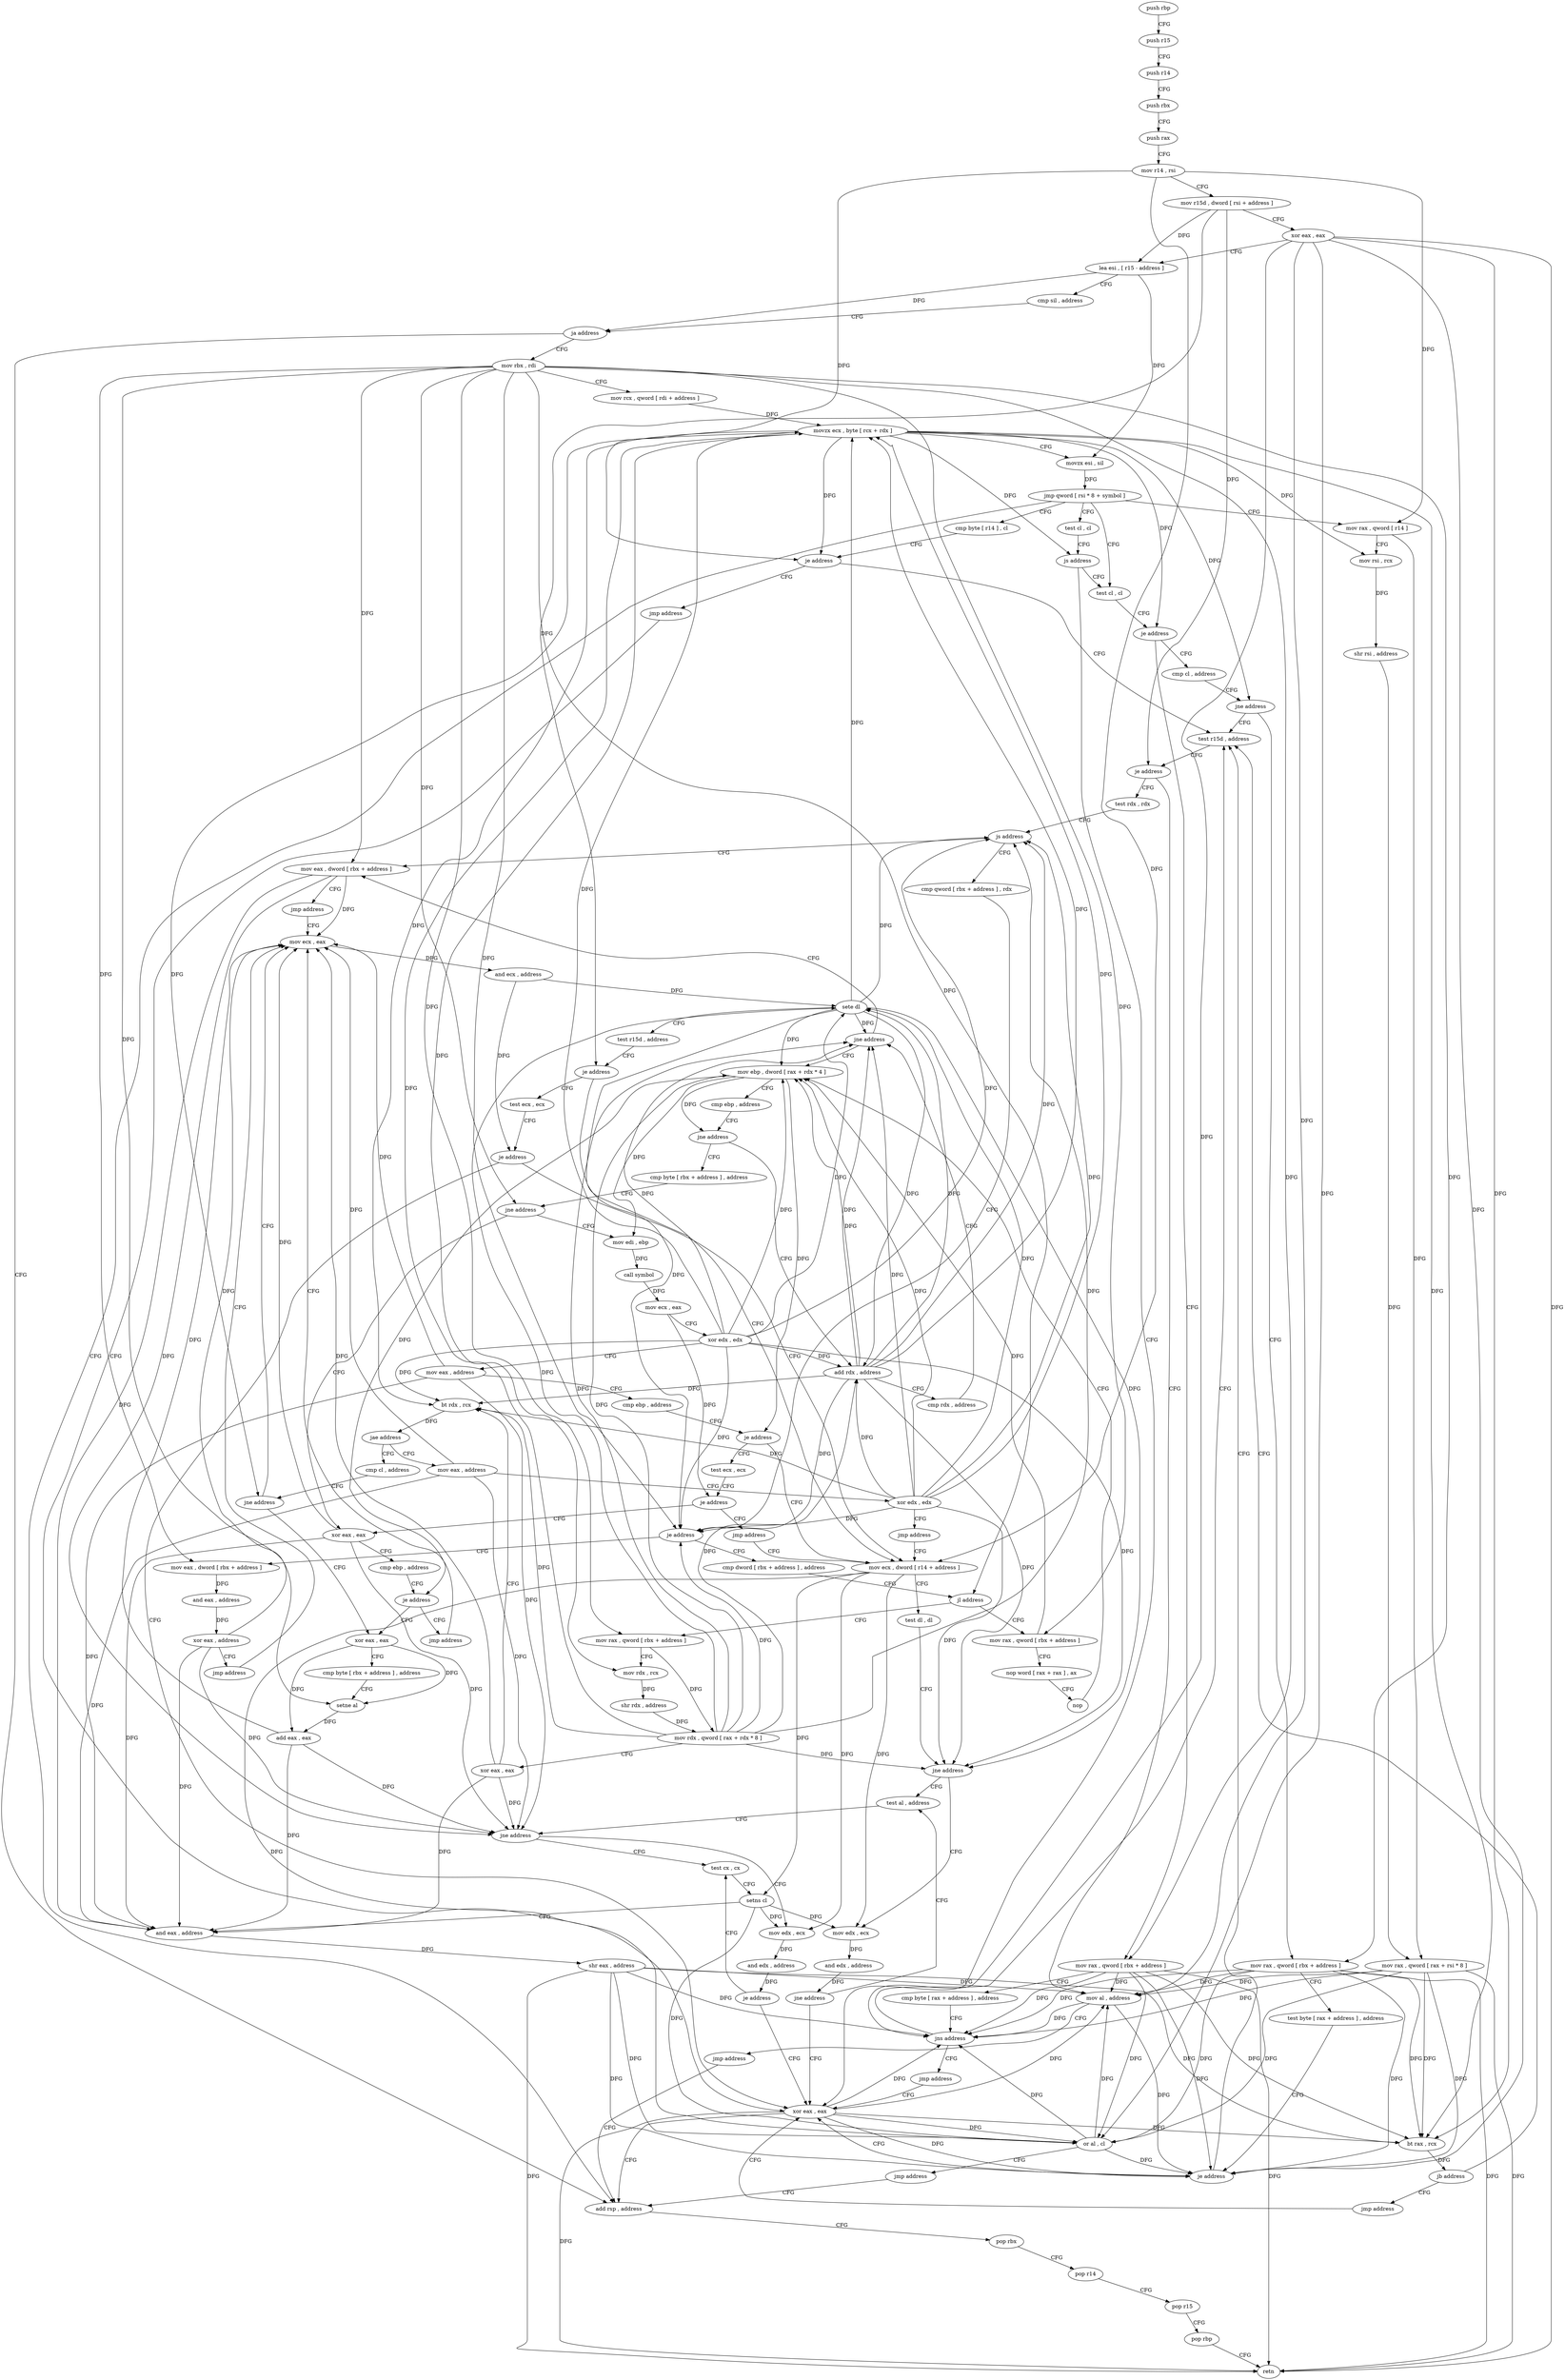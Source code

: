 digraph "func" {
"4374608" [label = "push rbp" ]
"4374609" [label = "push r15" ]
"4374611" [label = "push r14" ]
"4374613" [label = "push rbx" ]
"4374614" [label = "push rax" ]
"4374615" [label = "mov r14 , rsi" ]
"4374618" [label = "mov r15d , dword [ rsi + address ]" ]
"4374622" [label = "xor eax , eax" ]
"4374624" [label = "lea esi , [ r15 - address ]" ]
"4374628" [label = "cmp sil , address" ]
"4374632" [label = "ja address" ]
"4374963" [label = "add rsp , address" ]
"4374638" [label = "mov rbx , rdi" ]
"4374967" [label = "pop rbx" ]
"4374968" [label = "pop r14" ]
"4374970" [label = "pop r15" ]
"4374972" [label = "pop rbp" ]
"4374973" [label = "retn" ]
"4374641" [label = "mov rcx , qword [ rdi + address ]" ]
"4374645" [label = "movzx ecx , byte [ rcx + rdx ]" ]
"4374649" [label = "movzx esi , sil" ]
"4374653" [label = "jmp qword [ rsi * 8 + symbol ]" ]
"4374660" [label = "cmp byte [ r14 ] , cl" ]
"4374670" [label = "mov rax , qword [ r14 ]" ]
"4374695" [label = "test cl , cl" ]
"4374703" [label = "test cl , cl" ]
"4374663" [label = "je address" ]
"4374736" [label = "test r15d , address" ]
"4374665" [label = "jmp address" ]
"4374673" [label = "mov rsi , rcx" ]
"4374676" [label = "shr rsi , address" ]
"4374680" [label = "mov rax , qword [ rax + rsi * 8 ]" ]
"4374684" [label = "bt rax , rcx" ]
"4374688" [label = "jb address" ]
"4374690" [label = "jmp address" ]
"4374697" [label = "js address" ]
"4374961" [label = "xor eax , eax" ]
"4374705" [label = "je address" ]
"4374849" [label = "mov rax , qword [ rbx + address ]" ]
"4374711" [label = "cmp cl , address" ]
"4374743" [label = "je address" ]
"4374807" [label = "mov al , address" ]
"4374745" [label = "test rdx , rdx" ]
"4374856" [label = "cmp byte [ rax + address ] , address" ]
"4374863" [label = "jns address" ]
"4374869" [label = "jmp address" ]
"4374714" [label = "jne address" ]
"4374716" [label = "mov rax , qword [ rbx + address ]" ]
"4374809" [label = "jmp address" ]
"4374748" [label = "js address" ]
"4374802" [label = "mov eax , dword [ rbx + address ]" ]
"4374750" [label = "cmp qword [ rbx + address ] , rdx" ]
"4374723" [label = "test byte [ rax + address ] , address" ]
"4374730" [label = "je address" ]
"4374805" [label = "jmp address" ]
"4374908" [label = "mov ecx , eax" ]
"4374754" [label = "je address" ]
"4374990" [label = "mov eax , dword [ rbx + address ]" ]
"4374760" [label = "cmp dword [ rbx + address ] , address" ]
"4374910" [label = "and ecx , address" ]
"4374913" [label = "sete dl" ]
"4374916" [label = "test r15d , address" ]
"4374923" [label = "je address" ]
"4374929" [label = "mov ecx , dword [ r14 + address ]" ]
"4374925" [label = "test ecx , ecx" ]
"4374996" [label = "and eax , address" ]
"4374999" [label = "xor eax , address" ]
"4375002" [label = "jmp address" ]
"4374767" [label = "jl address" ]
"4374814" [label = "mov rax , qword [ rbx + address ]" ]
"4374769" [label = "mov rax , qword [ rbx + address ]" ]
"4374933" [label = "test dl , dl" ]
"4374935" [label = "jne address" ]
"4374947" [label = "test al , address" ]
"4374937" [label = "mov edx , ecx" ]
"4374927" [label = "je address" ]
"4374821" [label = "mov rdx , rcx" ]
"4374824" [label = "shr rdx , address" ]
"4374828" [label = "mov rdx , qword [ rax + rdx * 8 ]" ]
"4374832" [label = "xor eax , eax" ]
"4374834" [label = "bt rdx , rcx" ]
"4374838" [label = "jae address" ]
"4374889" [label = "cmp cl , address" ]
"4374840" [label = "mov eax , address" ]
"4374773" [label = "nop word [ rax + rax ] , ax" ]
"4374783" [label = "nop" ]
"4374784" [label = "mov ebp , dword [ rax + rdx * 4 ]" ]
"4374949" [label = "jne address" ]
"4374974" [label = "test cx , cx" ]
"4374951" [label = "mov edx , ecx" ]
"4374939" [label = "and edx , address" ]
"4374945" [label = "jne address" ]
"4374892" [label = "jne address" ]
"4374894" [label = "xor eax , eax" ]
"4374845" [label = "xor edx , edx" ]
"4374847" [label = "jmp address" ]
"4374871" [label = "cmp byte [ rbx + address ] , address" ]
"4374878" [label = "jne address" ]
"4375004" [label = "mov edi , ebp" ]
"4374880" [label = "xor eax , eax" ]
"4374792" [label = "add rdx , address" ]
"4374796" [label = "cmp rdx , address" ]
"4374800" [label = "jne address" ]
"4374977" [label = "setns cl" ]
"4374980" [label = "and eax , address" ]
"4374983" [label = "shr eax , address" ]
"4374986" [label = "or al , cl" ]
"4374988" [label = "jmp address" ]
"4374953" [label = "and edx , address" ]
"4374959" [label = "je address" ]
"4374896" [label = "cmp byte [ rbx + address ] , address" ]
"4374903" [label = "setne al" ]
"4374906" [label = "add eax , eax" ]
"4375006" [label = "call symbol" ]
"4375011" [label = "mov ecx , eax" ]
"4375013" [label = "xor edx , edx" ]
"4375015" [label = "mov eax , address" ]
"4375020" [label = "cmp ebp , address" ]
"4375023" [label = "je address" ]
"4375025" [label = "test ecx , ecx" ]
"4374882" [label = "cmp ebp , address" ]
"4374885" [label = "je address" ]
"4374887" [label = "jmp address" ]
"4374787" [label = "cmp ebp , address" ]
"4374790" [label = "jne address" ]
"4375027" [label = "je address" ]
"4375033" [label = "jmp address" ]
"4374608" -> "4374609" [ label = "CFG" ]
"4374609" -> "4374611" [ label = "CFG" ]
"4374611" -> "4374613" [ label = "CFG" ]
"4374613" -> "4374614" [ label = "CFG" ]
"4374614" -> "4374615" [ label = "CFG" ]
"4374615" -> "4374618" [ label = "CFG" ]
"4374615" -> "4374663" [ label = "DFG" ]
"4374615" -> "4374670" [ label = "DFG" ]
"4374615" -> "4374929" [ label = "DFG" ]
"4374618" -> "4374622" [ label = "CFG" ]
"4374618" -> "4374624" [ label = "DFG" ]
"4374618" -> "4374743" [ label = "DFG" ]
"4374618" -> "4374923" [ label = "DFG" ]
"4374622" -> "4374624" [ label = "CFG" ]
"4374622" -> "4374973" [ label = "DFG" ]
"4374622" -> "4374684" [ label = "DFG" ]
"4374622" -> "4374863" [ label = "DFG" ]
"4374622" -> "4374807" [ label = "DFG" ]
"4374622" -> "4374730" [ label = "DFG" ]
"4374622" -> "4374986" [ label = "DFG" ]
"4374624" -> "4374628" [ label = "CFG" ]
"4374624" -> "4374632" [ label = "DFG" ]
"4374624" -> "4374649" [ label = "DFG" ]
"4374628" -> "4374632" [ label = "CFG" ]
"4374632" -> "4374963" [ label = "CFG" ]
"4374632" -> "4374638" [ label = "CFG" ]
"4374963" -> "4374967" [ label = "CFG" ]
"4374638" -> "4374641" [ label = "CFG" ]
"4374638" -> "4374849" [ label = "DFG" ]
"4374638" -> "4374716" [ label = "DFG" ]
"4374638" -> "4374802" [ label = "DFG" ]
"4374638" -> "4374754" [ label = "DFG" ]
"4374638" -> "4374990" [ label = "DFG" ]
"4374638" -> "4374767" [ label = "DFG" ]
"4374638" -> "4374814" [ label = "DFG" ]
"4374638" -> "4374769" [ label = "DFG" ]
"4374638" -> "4374903" [ label = "DFG" ]
"4374638" -> "4374878" [ label = "DFG" ]
"4374967" -> "4374968" [ label = "CFG" ]
"4374968" -> "4374970" [ label = "CFG" ]
"4374970" -> "4374972" [ label = "CFG" ]
"4374972" -> "4374973" [ label = "CFG" ]
"4374641" -> "4374645" [ label = "DFG" ]
"4374645" -> "4374649" [ label = "CFG" ]
"4374645" -> "4374663" [ label = "DFG" ]
"4374645" -> "4374673" [ label = "DFG" ]
"4374645" -> "4374684" [ label = "DFG" ]
"4374645" -> "4374697" [ label = "DFG" ]
"4374645" -> "4374705" [ label = "DFG" ]
"4374645" -> "4374714" [ label = "DFG" ]
"4374645" -> "4374821" [ label = "DFG" ]
"4374645" -> "4374834" [ label = "DFG" ]
"4374645" -> "4374892" [ label = "DFG" ]
"4374649" -> "4374653" [ label = "DFG" ]
"4374653" -> "4374660" [ label = "CFG" ]
"4374653" -> "4374670" [ label = "CFG" ]
"4374653" -> "4374695" [ label = "CFG" ]
"4374653" -> "4374703" [ label = "CFG" ]
"4374653" -> "4374963" [ label = "CFG" ]
"4374660" -> "4374663" [ label = "CFG" ]
"4374670" -> "4374673" [ label = "CFG" ]
"4374670" -> "4374680" [ label = "DFG" ]
"4374695" -> "4374697" [ label = "CFG" ]
"4374703" -> "4374705" [ label = "CFG" ]
"4374663" -> "4374736" [ label = "CFG" ]
"4374663" -> "4374665" [ label = "CFG" ]
"4374736" -> "4374743" [ label = "CFG" ]
"4374665" -> "4374961" [ label = "CFG" ]
"4374673" -> "4374676" [ label = "DFG" ]
"4374676" -> "4374680" [ label = "DFG" ]
"4374680" -> "4374684" [ label = "DFG" ]
"4374680" -> "4374973" [ label = "DFG" ]
"4374680" -> "4374863" [ label = "DFG" ]
"4374680" -> "4374807" [ label = "DFG" ]
"4374680" -> "4374730" [ label = "DFG" ]
"4374680" -> "4374986" [ label = "DFG" ]
"4374684" -> "4374688" [ label = "DFG" ]
"4374688" -> "4374736" [ label = "CFG" ]
"4374688" -> "4374690" [ label = "CFG" ]
"4374690" -> "4374961" [ label = "CFG" ]
"4374697" -> "4374961" [ label = "CFG" ]
"4374697" -> "4374703" [ label = "CFG" ]
"4374961" -> "4374963" [ label = "CFG" ]
"4374961" -> "4374973" [ label = "DFG" ]
"4374961" -> "4374684" [ label = "DFG" ]
"4374961" -> "4374863" [ label = "DFG" ]
"4374961" -> "4374807" [ label = "DFG" ]
"4374961" -> "4374730" [ label = "DFG" ]
"4374961" -> "4374986" [ label = "DFG" ]
"4374705" -> "4374849" [ label = "CFG" ]
"4374705" -> "4374711" [ label = "CFG" ]
"4374849" -> "4374856" [ label = "CFG" ]
"4374849" -> "4374973" [ label = "DFG" ]
"4374849" -> "4374684" [ label = "DFG" ]
"4374849" -> "4374863" [ label = "DFG" ]
"4374849" -> "4374807" [ label = "DFG" ]
"4374849" -> "4374730" [ label = "DFG" ]
"4374849" -> "4374986" [ label = "DFG" ]
"4374711" -> "4374714" [ label = "CFG" ]
"4374743" -> "4374807" [ label = "CFG" ]
"4374743" -> "4374745" [ label = "CFG" ]
"4374807" -> "4374809" [ label = "CFG" ]
"4374807" -> "4374863" [ label = "DFG" ]
"4374807" -> "4374730" [ label = "DFG" ]
"4374745" -> "4374748" [ label = "CFG" ]
"4374856" -> "4374863" [ label = "CFG" ]
"4374863" -> "4374736" [ label = "CFG" ]
"4374863" -> "4374869" [ label = "CFG" ]
"4374869" -> "4374961" [ label = "CFG" ]
"4374714" -> "4374736" [ label = "CFG" ]
"4374714" -> "4374716" [ label = "CFG" ]
"4374716" -> "4374723" [ label = "CFG" ]
"4374716" -> "4374863" [ label = "DFG" ]
"4374716" -> "4374807" [ label = "DFG" ]
"4374716" -> "4374973" [ label = "DFG" ]
"4374716" -> "4374684" [ label = "DFG" ]
"4374716" -> "4374730" [ label = "DFG" ]
"4374716" -> "4374986" [ label = "DFG" ]
"4374809" -> "4374963" [ label = "CFG" ]
"4374748" -> "4374802" [ label = "CFG" ]
"4374748" -> "4374750" [ label = "CFG" ]
"4374802" -> "4374805" [ label = "CFG" ]
"4374802" -> "4374908" [ label = "DFG" ]
"4374802" -> "4374949" [ label = "DFG" ]
"4374802" -> "4374980" [ label = "DFG" ]
"4374750" -> "4374754" [ label = "CFG" ]
"4374723" -> "4374730" [ label = "CFG" ]
"4374730" -> "4374961" [ label = "CFG" ]
"4374730" -> "4374736" [ label = "CFG" ]
"4374805" -> "4374908" [ label = "CFG" ]
"4374908" -> "4374910" [ label = "DFG" ]
"4374754" -> "4374990" [ label = "CFG" ]
"4374754" -> "4374760" [ label = "CFG" ]
"4374990" -> "4374996" [ label = "DFG" ]
"4374760" -> "4374767" [ label = "CFG" ]
"4374910" -> "4374913" [ label = "DFG" ]
"4374910" -> "4374927" [ label = "DFG" ]
"4374913" -> "4374916" [ label = "CFG" ]
"4374913" -> "4374645" [ label = "DFG" ]
"4374913" -> "4374748" [ label = "DFG" ]
"4374913" -> "4374754" [ label = "DFG" ]
"4374913" -> "4374935" [ label = "DFG" ]
"4374913" -> "4374784" [ label = "DFG" ]
"4374913" -> "4374792" [ label = "DFG" ]
"4374913" -> "4374800" [ label = "DFG" ]
"4374916" -> "4374923" [ label = "CFG" ]
"4374923" -> "4374929" [ label = "CFG" ]
"4374923" -> "4374925" [ label = "CFG" ]
"4374929" -> "4374933" [ label = "CFG" ]
"4374929" -> "4374937" [ label = "DFG" ]
"4374929" -> "4374977" [ label = "DFG" ]
"4374929" -> "4374986" [ label = "DFG" ]
"4374929" -> "4374951" [ label = "DFG" ]
"4374925" -> "4374927" [ label = "CFG" ]
"4374996" -> "4374999" [ label = "DFG" ]
"4374999" -> "4375002" [ label = "CFG" ]
"4374999" -> "4374908" [ label = "DFG" ]
"4374999" -> "4374949" [ label = "DFG" ]
"4374999" -> "4374980" [ label = "DFG" ]
"4375002" -> "4374908" [ label = "CFG" ]
"4374767" -> "4374814" [ label = "CFG" ]
"4374767" -> "4374769" [ label = "CFG" ]
"4374814" -> "4374821" [ label = "CFG" ]
"4374814" -> "4374828" [ label = "DFG" ]
"4374769" -> "4374773" [ label = "CFG" ]
"4374769" -> "4374784" [ label = "DFG" ]
"4374933" -> "4374935" [ label = "CFG" ]
"4374935" -> "4374947" [ label = "CFG" ]
"4374935" -> "4374937" [ label = "CFG" ]
"4374947" -> "4374949" [ label = "CFG" ]
"4374937" -> "4374939" [ label = "DFG" ]
"4374927" -> "4374961" [ label = "CFG" ]
"4374927" -> "4374929" [ label = "CFG" ]
"4374821" -> "4374824" [ label = "DFG" ]
"4374824" -> "4374828" [ label = "DFG" ]
"4374828" -> "4374832" [ label = "CFG" ]
"4374828" -> "4374645" [ label = "DFG" ]
"4374828" -> "4374748" [ label = "DFG" ]
"4374828" -> "4374754" [ label = "DFG" ]
"4374828" -> "4374935" [ label = "DFG" ]
"4374828" -> "4374913" [ label = "DFG" ]
"4374828" -> "4374834" [ label = "DFG" ]
"4374828" -> "4374784" [ label = "DFG" ]
"4374828" -> "4374792" [ label = "DFG" ]
"4374828" -> "4374800" [ label = "DFG" ]
"4374832" -> "4374834" [ label = "CFG" ]
"4374832" -> "4374908" [ label = "DFG" ]
"4374832" -> "4374949" [ label = "DFG" ]
"4374832" -> "4374980" [ label = "DFG" ]
"4374834" -> "4374838" [ label = "DFG" ]
"4374838" -> "4374889" [ label = "CFG" ]
"4374838" -> "4374840" [ label = "CFG" ]
"4374889" -> "4374892" [ label = "CFG" ]
"4374840" -> "4374845" [ label = "CFG" ]
"4374840" -> "4374908" [ label = "DFG" ]
"4374840" -> "4374949" [ label = "DFG" ]
"4374840" -> "4374980" [ label = "DFG" ]
"4374773" -> "4374783" [ label = "CFG" ]
"4374783" -> "4374784" [ label = "CFG" ]
"4374784" -> "4374787" [ label = "CFG" ]
"4374784" -> "4374790" [ label = "DFG" ]
"4374784" -> "4375004" [ label = "DFG" ]
"4374784" -> "4375023" [ label = "DFG" ]
"4374784" -> "4374885" [ label = "DFG" ]
"4374949" -> "4374974" [ label = "CFG" ]
"4374949" -> "4374951" [ label = "CFG" ]
"4374974" -> "4374977" [ label = "CFG" ]
"4374951" -> "4374953" [ label = "DFG" ]
"4374939" -> "4374945" [ label = "DFG" ]
"4374945" -> "4374961" [ label = "CFG" ]
"4374945" -> "4374947" [ label = "CFG" ]
"4374892" -> "4374908" [ label = "CFG" ]
"4374892" -> "4374894" [ label = "CFG" ]
"4374894" -> "4374896" [ label = "CFG" ]
"4374894" -> "4374903" [ label = "DFG" ]
"4374894" -> "4374906" [ label = "DFG" ]
"4374845" -> "4374847" [ label = "CFG" ]
"4374845" -> "4374645" [ label = "DFG" ]
"4374845" -> "4374748" [ label = "DFG" ]
"4374845" -> "4374754" [ label = "DFG" ]
"4374845" -> "4374935" [ label = "DFG" ]
"4374845" -> "4374913" [ label = "DFG" ]
"4374845" -> "4374834" [ label = "DFG" ]
"4374845" -> "4374784" [ label = "DFG" ]
"4374845" -> "4374792" [ label = "DFG" ]
"4374845" -> "4374800" [ label = "DFG" ]
"4374847" -> "4374929" [ label = "CFG" ]
"4374871" -> "4374878" [ label = "CFG" ]
"4374878" -> "4375004" [ label = "CFG" ]
"4374878" -> "4374880" [ label = "CFG" ]
"4375004" -> "4375006" [ label = "DFG" ]
"4374880" -> "4374882" [ label = "CFG" ]
"4374880" -> "4374908" [ label = "DFG" ]
"4374880" -> "4374949" [ label = "DFG" ]
"4374880" -> "4374980" [ label = "DFG" ]
"4374792" -> "4374796" [ label = "CFG" ]
"4374792" -> "4374645" [ label = "DFG" ]
"4374792" -> "4374748" [ label = "DFG" ]
"4374792" -> "4374754" [ label = "DFG" ]
"4374792" -> "4374935" [ label = "DFG" ]
"4374792" -> "4374784" [ label = "DFG" ]
"4374792" -> "4374913" [ label = "DFG" ]
"4374792" -> "4374834" [ label = "DFG" ]
"4374792" -> "4374800" [ label = "DFG" ]
"4374796" -> "4374800" [ label = "CFG" ]
"4374800" -> "4374784" [ label = "CFG" ]
"4374800" -> "4374802" [ label = "CFG" ]
"4374977" -> "4374980" [ label = "CFG" ]
"4374977" -> "4374937" [ label = "DFG" ]
"4374977" -> "4374986" [ label = "DFG" ]
"4374977" -> "4374951" [ label = "DFG" ]
"4374980" -> "4374983" [ label = "DFG" ]
"4374983" -> "4374986" [ label = "DFG" ]
"4374983" -> "4374863" [ label = "DFG" ]
"4374983" -> "4374807" [ label = "DFG" ]
"4374983" -> "4374730" [ label = "DFG" ]
"4374983" -> "4374973" [ label = "DFG" ]
"4374983" -> "4374684" [ label = "DFG" ]
"4374986" -> "4374988" [ label = "CFG" ]
"4374986" -> "4374863" [ label = "DFG" ]
"4374986" -> "4374807" [ label = "DFG" ]
"4374986" -> "4374730" [ label = "DFG" ]
"4374988" -> "4374963" [ label = "CFG" ]
"4374953" -> "4374959" [ label = "DFG" ]
"4374959" -> "4374974" [ label = "CFG" ]
"4374959" -> "4374961" [ label = "CFG" ]
"4374896" -> "4374903" [ label = "CFG" ]
"4374903" -> "4374906" [ label = "DFG" ]
"4374906" -> "4374908" [ label = "DFG" ]
"4374906" -> "4374949" [ label = "DFG" ]
"4374906" -> "4374980" [ label = "DFG" ]
"4375006" -> "4375011" [ label = "DFG" ]
"4375011" -> "4375013" [ label = "CFG" ]
"4375011" -> "4375027" [ label = "DFG" ]
"4375013" -> "4375015" [ label = "CFG" ]
"4375013" -> "4374645" [ label = "DFG" ]
"4375013" -> "4374748" [ label = "DFG" ]
"4375013" -> "4374754" [ label = "DFG" ]
"4375013" -> "4374935" [ label = "DFG" ]
"4375013" -> "4374784" [ label = "DFG" ]
"4375013" -> "4374792" [ label = "DFG" ]
"4375013" -> "4374800" [ label = "DFG" ]
"4375013" -> "4374913" [ label = "DFG" ]
"4375013" -> "4374834" [ label = "DFG" ]
"4375015" -> "4375020" [ label = "CFG" ]
"4375015" -> "4374908" [ label = "DFG" ]
"4375015" -> "4374949" [ label = "DFG" ]
"4375015" -> "4374980" [ label = "DFG" ]
"4375020" -> "4375023" [ label = "CFG" ]
"4375023" -> "4374929" [ label = "CFG" ]
"4375023" -> "4375025" [ label = "CFG" ]
"4375025" -> "4375027" [ label = "CFG" ]
"4374882" -> "4374885" [ label = "CFG" ]
"4374885" -> "4374894" [ label = "CFG" ]
"4374885" -> "4374887" [ label = "CFG" ]
"4374887" -> "4374908" [ label = "CFG" ]
"4374787" -> "4374790" [ label = "CFG" ]
"4374790" -> "4374871" [ label = "CFG" ]
"4374790" -> "4374792" [ label = "CFG" ]
"4375027" -> "4374880" [ label = "CFG" ]
"4375027" -> "4375033" [ label = "CFG" ]
"4375033" -> "4374929" [ label = "CFG" ]
}
